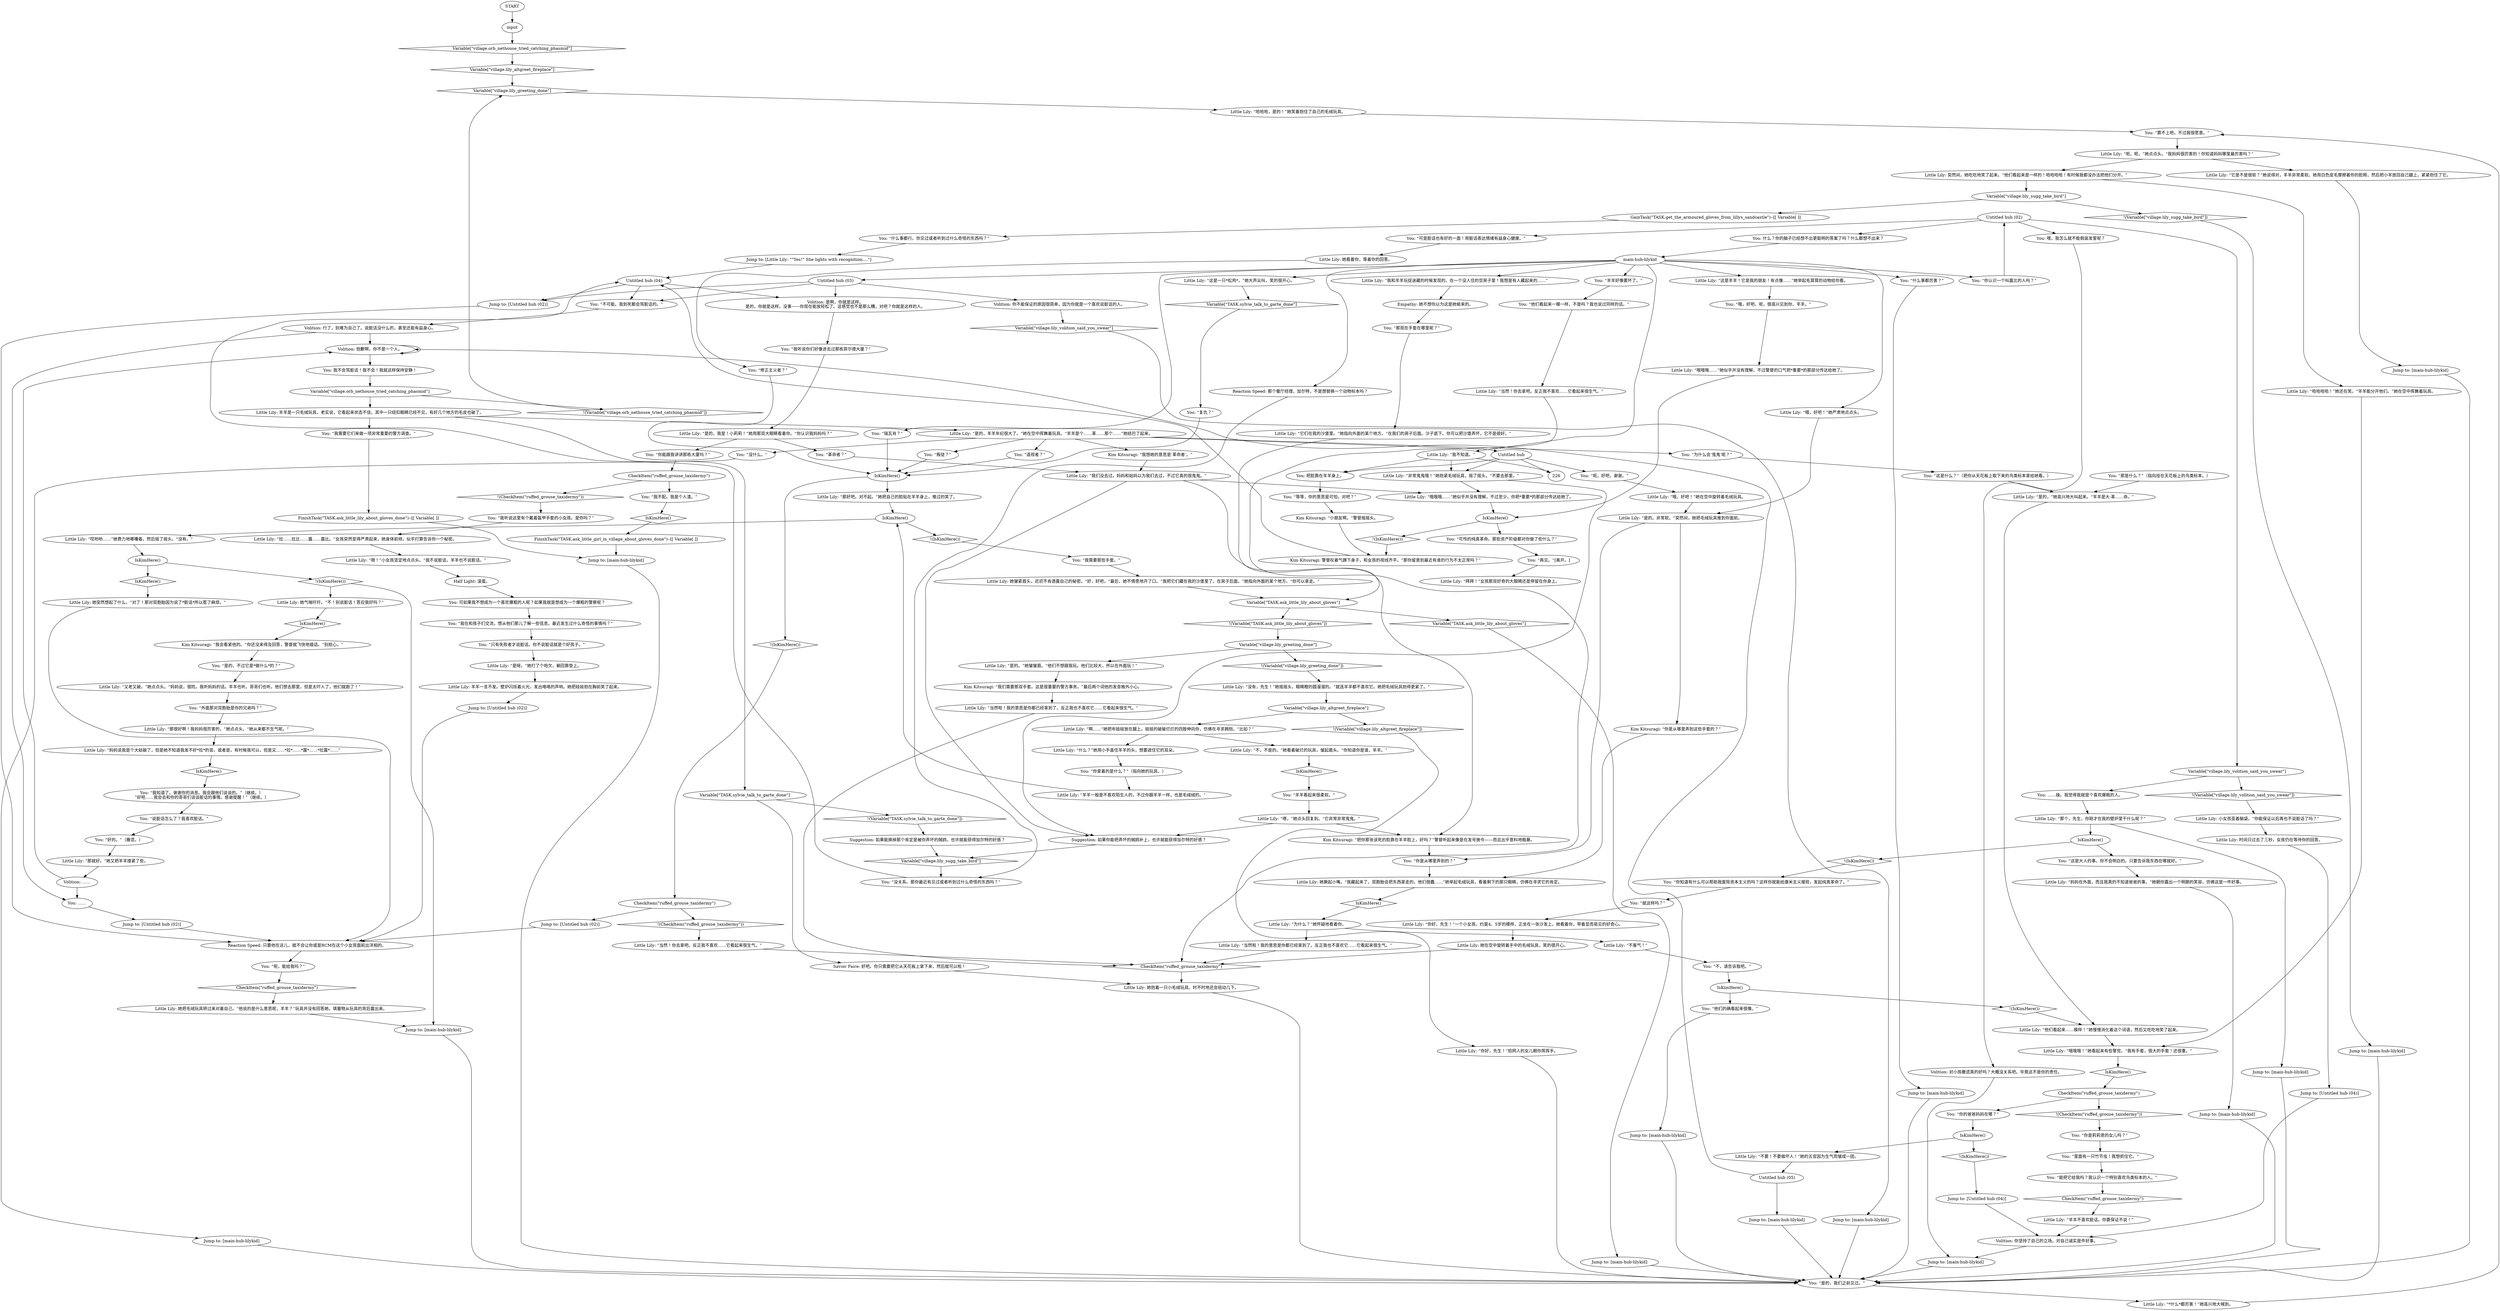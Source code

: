 # VILLAGE / LITTLE LILY
# One of Netpicker's kids not running around in the village, instead she sits on the sofa. You can exchange a few words with her.
# ==================================================
digraph G {
	  0 [label="START"];
	  1 [label="input"];
	  2 [label="Jump to: [Little Lily: \"\"Yes!\" She lights with recognition....\"]"];
	  3 [label="IsKimHere()"];
	  4 [label="IsKimHere()", shape=diamond];
	  5 [label="!(IsKimHere())", shape=diamond];
	  6 [label="Kim Kitsuragi: “我会看紧他的。”你还没来得及回答，警督就飞快地插话。“别担心。”"];
	  7 [label="Little Lily: “那就好。”她又把羊羊搂紧了些。"];
	  8 [label="You: ……"];
	  9 [label="Jump to: [Untitled hub (04)]"];
	  10 [label="Little Lily: “呃，呃，”她点点头。“我妈妈很厉害的！你知道妈妈哪里最厉害吗？”"];
	  11 [label="Suggestion: 如果能换掉那个肯定是被你弄坏的贼鸥，也许就能获得加尔特的好感？"];
	  12 [label="Jump to: [main-hub-lilykid]"];
	  13 [label="You: “叛徒？”"];
	  14 [label="You: “那现在手套在哪里呢？”"];
	  15 [label="Empathy: 她不想你以为这是她偷来的。"];
	  16 [label="You: “我需要那些手套。”"];
	  17 [label="Variable[\"TASK.ask_little_lily_about_gloves\"]"];
	  18 [label="Variable[\"TASK.ask_little_lily_about_gloves\"]", shape=diamond];
	  19 [label="!(Variable[\"TASK.ask_little_lily_about_gloves\"])", shape=diamond];
	  20 [label="Jump to: [main-hub-lilykid]"];
	  21 [label="You: “你认识一个叫露比的人吗？“"];
	  22 [label="Half Light: 滚蛋。"];
	  23 [label="Jump to: [Untitled hub (02)]"];
	  24 [label="You: “不可能。我到死都会骂脏话的。”"];
	  25 [label="You: 我不会骂脏话！我不会！我就这样保持安静！"];
	  26 [label="Little Lily: “拜拜！”女孩那双好奇的大眼睛还是停留在你身上。"];
	  27 [label="You: “那是什么？”（指向挂在天花板上的鸟类标本。）"];
	  28 [label="You: “什么事都厉害？”"];
	  29 [label="Little Lily: “它是不是很软？”她说得对，羊羊非常柔软。她用白色皮毛摩擦着你的脸颊，然后把小羊放回自己腿上，紧紧抱住了它。"];
	  30 [label="You: “等等，你的意思是可怕，对吧？”"];
	  31 [label="Little Lily: “哦哦哦……”她似乎并没有理解，不过至少，你把*重要*的那部分传达给她了。"];
	  32 [label="FinishTask(\"TASK.ask_little_lily_about_gloves_done\")--[[ Variable[ ]]"];
	  33 [label="Jump to: [main-hub-lilykid]"];
	  34 [label="Kim Kitsuragi: 警督叹着气蹲下身子，和女孩的视线齐平。“那你留意到最近有谁的行为不太正常吗？”"];
	  35 [label="Little Lily: 她突然想起了什么。“对了！那对双胞胎因为说了*脏话*所以惹了麻烦。”"];
	  36 [label="Untitled hub (04)"];
	  37 [label="Volition: 你坚持了自己的立场。对自己诚实是件好事。"];
	  38 [label="Untitled hub (05)"];
	  39 [label="Jump to: [main-hub-lilykid]"];
	  40 [label="You: “算不上吧，不过我很愿意。”"];
	  41 [label="You: “革命者？”"];
	  42 [label="You: “为什么会‘鬼鬼’呢？”"];
	  43 [label="Kim Kitsuragi: “把你那张该死的脸靠在羊羊脸上，好吗？”警督听起来像是在发号施令——而且出乎意料地粗暴。"];
	  44 [label="FinishTask(\"TASK.ask_little_girl_in_village_about_gloves_done\")--[[ Variable[ ]]"];
	  45 [label="Variable[\"village.lily_greeting_done\"]"];
	  46 [label="Variable[\"village.lily_greeting_done\"]", shape=diamond];
	  47 [label="!(Variable[\"village.lily_greeting_done\"])", shape=diamond];
	  48 [label="Little Lily: “是的。”她皱皱眉。“他们不想跟我玩。他们比较大，所以在外面玩！”"];
	  49 [label="Little Lily: “那很好啊！我妈妈很厉害的，”她点点头。“她从来都不生气呢。”"];
	  50 [label="Little Lily: “*什么*都厉害！”她高兴地大喊到。"];
	  51 [label="IsKimHere()"];
	  52 [label="IsKimHere()", shape=diamond];
	  53 [label="!(IsKimHere())", shape=diamond];
	  54 [label="You: “他们的确看起来很像。”"];
	  55 [label="Variable[\"village.lily_sugg_take_bird\"]"];
	  56 [label="Variable[\"village.lily_sugg_take_bird\"]", shape=diamond];
	  57 [label="!(Variable[\"village.lily_sugg_take_bird\"])", shape=diamond];
	  58 [label="GainTask(\"TASK.get_the_armoured_gloves_from_lillys_sandcastle\")--[[ Variable[ ]]"];
	  59 [label="Jump to: [main-hub-lilykid]"];
	  60 [label="You: “什么事都行。你见过或者听到过什么奇怪的东西吗？”"];
	  61 [label="Little Lily: “什么？”她用小手盖住羊羊的头，想要遮住它的耳朵。"];
	  62 [label="Little Lily: 她看着你，等着你的回答。"];
	  63 [label="Volition: 对小孩撒谎真的好吗？大概没关系吧。毕竟这不是你的责任。"];
	  64 [label="Volition: ……"];
	  65 [label="Jump to: [Untitled hub (02)]"];
	  66 [label="You: “呃，能给我吗？”"];
	  67 [label="Little Lily: “非常鬼鬼哦！”她抱紧毛绒玩具，摇了摇头。“不要去那里。”"];
	  68 [label="You: “这是什么？”（把你从天花板上取下来的鸟类标本拿给她看。）"];
	  69 [label="Reaction Speed: 那个餐厅经理，加尔特，不是想替换一个动物标本吗？"];
	  70 [label="Jump to: [main-hub-lilykid]"];
	  71 [label="Little Lily: “妈妈说我是个大姑娘了，但是她不知道我发不好*拉*的音。或者是，有时候我可以，但是又……*拉*……*露*……*拉露*……”"];
	  72 [label="Little Lily: “嗯！”小女孩坚定地点点头。“我不说脏话，羊羊也不说脏话。”"];
	  73 [label="Little Lily: “是呀。”她打了个哈欠，躺回靠垫上。"];
	  74 [label="Little Lily: “你好，先生！”一个小女孩，约莫4、5岁的模样，正坐在一张沙发上。她看着你，带着显而易见的好奇心。"];
	  75 [label="Little Lily: “没有，先生！”她摇摇头，眼睛瞪的圆溜溜的。“就连羊羊都不喜欢它。她把毛绒玩具抱得更紧了。”"];
	  76 [label="Little Lily: “是的，我是！小莉莉！”她用那双大眼睛看着你。“你认识我妈妈吗？”"];
	  77 [label="You: “里面有一只竹节虫！我想抓住它。”"];
	  78 [label="Jump to: [main-hub-lilykid]"];
	  79 [label="You: “外面那对双胞胎是你的兄弟吗？”"];
	  80 [label="Little Lily: “我不知道。”"];
	  81 [label="Little Lily: “又老又破。”她点点头。“妈妈说，很险。我听妈妈的话。羊羊也听。哥哥们也听。他们想去那里，但是太吓人了，他们就跑了！”"];
	  82 [label="CheckItem(\"ruffed_grouse_taxidermy\")"];
	  83 [label="CheckItem(\"ruffed_grouse_taxidermy\")", shape=diamond];
	  84 [label="!(CheckItem(\"ruffed_grouse_taxidermy\"))", shape=diamond];
	  85 [label="You: “我不配。我是个人渣。”"];
	  86 [label="Kim Kitsuragi: “你是从哪里弄到这些手套的？”"];
	  87 [label="CheckItem(\"ruffed_grouse_taxidermy\")"];
	  88 [label="CheckItem(\"ruffed_grouse_taxidermy\")", shape=diamond];
	  89 [label="!(CheckItem(\"ruffed_grouse_taxidermy\"))", shape=diamond];
	  90 [label="You: “你的爸爸妈妈在哪？”"];
	  91 [label="Untitled hub (03)"];
	  92 [label="Jump to: [Untitled hub (04)]"];
	  93 [label="Little Lily: 时间只过去了三秒，女孩仍在等待你的回答。"];
	  94 [label="You: “我听说你们好像进去过那栋菲尔德大厦？”"];
	  95 [label="Little Lily: “这是羊羊！它是我的朋友！有点像……”她举起毛茸茸的动物给你看。"];
	  96 [label="Little Lily: “羊羊一般是不喜欢陌生人的，不过你跟羊羊一样，也是毛绒绒的。”"];
	  97 [label="Little Lily: “哦哦哦……”她似乎并没有理解，不过警督的口气把*重要*的那部分传达给她了。"];
	  98 [label="Little Lily: “当然啦！我的意思是你都已经拿到了。反正我也不喜欢它……它看起来很生气。”"];
	  99 [label="Little Lily: “羊羊不喜欢脏话。你要保证不说！”"];
	  100 [label="You: “你拿着的是什么？”（指向她的玩具。）"];
	  101 [label="You: “羊羊好像要坏了。”"];
	  102 [label="Variable[\"TASK.sylvie_talk_to_garte_done\"]"];
	  103 [label="Variable[\"TASK.sylvie_talk_to_garte_done\"]", shape=diamond];
	  104 [label="!(Variable[\"TASK.sylvie_talk_to_garte_done\"])", shape=diamond];
	  105 [label="Savoir Faire: 好吧。你只需要把它从天花板上拿下来，然后就可以啦！"];
	  106 [label="You: “我听说这里有个戴着盔甲手套的小女孩。是你吗？”"];
	  107 [label="Little Lily: “我和羊羊玩捉迷藏的时候发现的。在一个没人住的空房子里！我想是有人藏起来的……”"];
	  108 [label="Little Lily: 她撅起小嘴。“我藏起来了。双胞胎会把东西拿走的。他们很蠢……”她举起毛绒玩具，看着剩下的那只眼睛，仿佛在寻求它的肯定。"];
	  109 [label="Little Lily: “它们在我的沙堡里。”她指向外面的某个地方。“在我们的房子后面。沙子底下。你可以把沙堡弄坏，它不是很好。”"];
	  110 [label="IsKimHere()"];
	  111 [label="IsKimHere()", shape=diamond];
	  112 [label="!(IsKimHere())", shape=diamond];
	  113 [label="You: “可怜的纯真革命。那些资产阶级都对你做了些什么？”"];
	  114 [label="Little Lily: 她气喘吁吁。“不！别说脏话！答应我好吗？”"];
	  115 [label="You: “好的。”（撒谎。）"];
	  116 [label="Volition: 是啊，你就是这样。\n是的，你就是这样。没事——你现在能放轻松了。这感觉也不是那么糟，对吧？你就是这样的人。"];
	  117 [label="Little Lily: “那个，先生，你刚才在我的壁炉里干什么呢？”"];
	  118 [label="Little Lily: “你好，先生！”拾网人的女儿朝你挥挥手。"];
	  119 [label="Little Lily: “哈哈哈，是的！”她笑着抱住了自己的毛绒玩具。"];
	  120 [label="Jump to: [main-hub-lilykid]"];
	  121 [label="Little Lily: “他们看起来……模样！”她慢慢消化着这个词语，然后又吃吃地笑了起来。"];
	  122 [label="Little Lily: “当然！你去拿吧。反正我不喜欢……它看起来很生气。”"];
	  123 [label="Little Lily: “当然！你去拿吧。反正我不喜欢……它看起来很生气。”"];
	  124 [label="You: “你是莉莉恩的女儿吗？”"];
	  125 [label="Little Lily: “哦，好吧！”她严肃地点点头。"];
	  126 [label="You: “能把它给我吗？我认识一个特别喜欢鸟类标本的人。”"];
	  127 [label="You: 把脸靠在羊羊身上。"];
	  128 [label="You: “你是从哪里弄到的？”"];
	  129 [label="You: “你知道有什么可以帮助我废除资本主义的吗？这样你就能给康米主义接班，发起纯真革命了。”"];
	  130 [label="Little Lily: “不，不是的。”她看着破烂的玩具，皱起眉头。“你知道你是谁，羊羊。”"];
	  131 [label="IsKimHere()"];
	  132 [label="IsKimHere()", shape=diamond];
	  133 [label="!(IsKimHere())", shape=diamond];
	  134 [label="Little Lily: “那好吧。对不起。”她把自己的脸贴在羊羊身上，难过的笑了。"];
	  135 [label="CheckItem(\"ruffed_grouse_taxidermy\")"];
	  136 [label="CheckItem(\"ruffed_grouse_taxidermy\")", shape=diamond];
	  137 [label="!(CheckItem(\"ruffed_grouse_taxidermy\"))", shape=diamond];
	  138 [label="Jump to: [Untitled hub (02)]"];
	  139 [label="Little Lily: 羊羊一言不发。壁炉闪烁着火光，发出咯咯的声响。她把娃娃抱在胸前笑了起来。"];
	  140 [label="You: 可如果我不想成为一个喜欢爆粗的人呢？如果我就是想成为一个爆粗的警察呢？"];
	  141 [label="Jump to: [main-hub-lilykid]"];
	  142 [label="IsKimHere()"];
	  143 [label="IsKimHere()", shape=diamond];
	  144 [label="!(IsKimHere())", shape=diamond];
	  145 [label="Little Lily: “哎哟哟……”她费力地嘟囔着。然后摇了摇头。“没有。”"];
	  146 [label="You: “就这样吗？”"];
	  147 [label="You: “可是脏话也有好的一面！用脏话表达情绪有益身心健康。”"];
	  148 [label="Volition: 你不能保证的原因很简单，因为你就是一个喜欢说脏话的人。"];
	  149 [label="You: “修正主义者？”"];
	  150 [label="You: “没什么。”"];
	  151 [label="IsKimHere()"];
	  152 [label="IsKimHere()", shape=diamond];
	  153 [label="!(IsKimHere())", shape=diamond];
	  154 [label="You: “这是大人的事。你不会明白的。只要告诉我东西在哪就好。”"];
	  155 [label="Little Lily: “当然啦！我的意思是你都已经拿到了。反正我也不喜欢它……它看起来很生气。”"];
	  156 [label="Little Lily: 她把毛绒玩具转过来对着自己。“他说的是什么意思呢，羊羊？”玩具并没有回答她。填塞物从玩具的背后露出来。"];
	  157 [label="You: “再见。”[离开。]"];
	  158 [label="Little Lily: “这是一只*松鸡*，”她大声尖叫，笑的很开心。"];
	  159 [label="Little Lily: “是的，”她高兴地大叫起来。“羊羊是大-革……命。”"];
	  160 [label="Little Lily: “我们没去过。妈妈和姑妈以为我们去过，不过它真的很鬼鬼。”"];
	  161 [label="Variable[\"village.lily_altgreet_fireplace\"]"];
	  162 [label="Variable[\"village.lily_altgreet_fireplace\"]", shape=diamond];
	  163 [label="!(Variable[\"village.lily_altgreet_fireplace\"])", shape=diamond];
	  164 [label="Little Lily: “啊……”她把布娃娃放在腿上。娃娃的破破烂烂的四肢伸向你，仿佛在寻求拥抱。“比如？”"];
	  165 [label="You: “只有失败者才说脏话。你不说脏话就是个好孩子。”"];
	  166 [label="You: 嘿，我怎么就不能假装发誓呢？"];
	  167 [label="Jump to: [Untitled hub (02)]"];
	  168 [label="Jump to: [main-hub-lilykid]"];
	  169 [label="Little Lily: 她抱着一只小毛绒玩具。时不时地还会扭动几下。"];
	  170 [label="Little Lily: 她在空中旋转着手中的毛绒玩具，笑的很开心。"];
	  171 [label="Little Lily: “哦，好吧！”她在空中旋转着毛绒玩具。"];
	  172 [label="Jump to: [main-hub-lilykid]"];
	  173 [label="Little Lily: “是的。非常软。”突然间，她把毛绒玩具推到你面前。"];
	  174 [label="Little Lily: “嗯，”她点头回复到。“它非常非常鬼鬼。”"];
	  175 [label="Kim Kitsuragi: “小朋友啊。”警督摇摇头。"];
	  176 [label="You: “我知道了。谢谢你的消息。我会跟他们谈谈的。”（继续。）\n“好吧……我会去和你的哥哥们谈谈脏话的事情。感谢提醒！”（继续。）"];
	  177 [label="Variable[\"village.lily_volition_said_you_swear\"]"];
	  178 [label="Variable[\"village.lily_volition_said_you_swear\"]", shape=diamond];
	  179 [label="!(Variable[\"village.lily_volition_said_you_swear\"])", shape=diamond];
	  180 [label="You: ……操。我觉得我就是个喜欢爆粗的人。"];
	  181 [label="Volition: 抱歉啊，你不是一个人。"];
	  182 [label="You: “我在和孩子们交流，想从他们那儿了解一些信息。最近发生过什么奇怪的事情吗？”"];
	  183 [label="You: “瑞瓦肖？”"];
	  184 [label="You: “遥视者？”"];
	  185 [label="Kim Kitsuragi: “我想她的意思是‘革命者’。”"];
	  186 [label="You: “羊羊看起来很柔软。”"];
	  187 [label="You: “我需要它们来做一项非常重要的警方调查。”"];
	  188 [label="Little Lily: “不客气！”"];
	  189 [label="You: “说脏话怎么了？我喜欢脏话。”"];
	  190 [label="You: 什么？你的脑子已经想不出更聪明的答案了吗？什么都想不出来？"];
	  191 [label="Little Lily: 小女孩歪着脑袋。“你能保证以后再也不说脏话了吗？”"];
	  192 [label="main-hub-lilykid"];
	  193 [label="You: “是的，我们之前见过。”"];
	  194 [label="You: “你能跟我讲讲那栋大厦吗？”"];
	  195 [label="Suggestion: 如果你能把弄坏的贼鸥补上，也许就能获得加尔特的好感？"];
	  196 [label="You: “复仇？”"];
	  197 [label="Untitled hub"];
	  198 [label="You: “没关系。那你最近有见过或者听到过什么奇怪的东西吗？”"];
	  199 [label="Jump to: [main-hub-lilykid]"];
	  200 [label="You: “不，请告诉我吧。”"];
	  201 [label="Little Lily: 突然间，她吃吃地笑了起来。“他们看起来是一样的！哈哈哈哈！有时候我都没办法把他们分开。”"];
	  202 [label="Kim Kitsuragi: “我们需要那双手套。这是很重要的警方事务。”最后两个词他的发音格外小心。"];
	  203 [label="Little Lily: “为什么？”她怀疑地看着你。"];
	  204 [label="Little Lily: 她皱紧眉头，迟迟不肯透露自己的秘密。“好，好吧，”最后，她不情愿地开了口。“我把它们藏在我的沙堡里了。在房子后面。”她指向外面的某个地方。“你可以拿走。”"];
	  205 [label="Little Lily: “妈妈在外面，而且我真的不知道爸爸的事。”她朝你露出一个明朗的笑容，仿佛这是一件好事。"];
	  206 [label="IsKimHere()"];
	  207 [label="IsKimHere()", shape=diamond];
	  208 [label="!(IsKimHere())", shape=diamond];
	  209 [label="Little Lily: “不要！不要做坏人！”她的五官因为生气而皱成一团。"];
	  210 [label="Volition: 行了，别难为自己了。说脏话没什么的，甚至还能有益身心。"];
	  211 [label="Variable[\"village.orb_nethouse_tried_catching_phasmid\"]"];
	  212 [label="Variable[\"village.orb_nethouse_tried_catching_phasmid\"]", shape=diamond];
	  213 [label="!(Variable[\"village.orb_nethouse_tried_catching_phasmid\"])", shape=diamond];
	  214 [label="Little Lily: 羊羊是一只毛绒玩具，老实说，它看起来状态不佳。其中一只纽扣眼睛已经不见，有好几个地方的毛皮也破了。"];
	  215 [label="You: “哦，好吧。呃，很高兴见到你，羊羊。”"];
	  216 [label="Little Lily: “是的，羊羊年纪很大了。”她在空中挥舞着玩具。“羊羊是个……革……那个……”她结巴了起来。"];
	  217 [label="You: “他们看起来一模一样，不是吗？我也说过同样的话。”"];
	  218 [label="Little Lily: “哈哈哈哈！”她还在笑。“羊羊能分开他们。”她在空中挥舞着玩具。"];
	  219 [label="Jump to: [main-hub-lilykid]"];
	  220 [label="Little Lily: “哦哦哦！”她看起来有些警觉。“我有手套，很大的手套！还很重。”"];
	  221 [label="Little Lily: “拉……拉比……露……露比。”女孩突然变得严肃起来，她身体前倾，似乎打算告诉你一个秘密。"];
	  222 [label="Untitled hub (02)"];
	  223 [label="Reaction Speed: 只要他在这儿，就不会让你或是RCM在这个小女孩面前出洋相的。"];
	  224 [label="You: “是的，不过它是*做什么*的？”"];
	  225 [label="You: “呃，好吧，谢谢。”"];
	  0 -> 1
	  1 -> 212
	  2 -> 36
	  3 -> 4
	  3 -> 5
	  4 -> 35
	  5 -> 114
	  5 -> 199
	  6 -> 224
	  7 -> 64
	  8 -> 65
	  9 -> 37
	  10 -> 201
	  10 -> 29
	  11 -> 56
	  12 -> 193
	  13 -> 131
	  14 -> 109
	  15 -> 14
	  16 -> 204
	  17 -> 18
	  17 -> 19
	  18 -> 33
	  19 -> 45
	  20 -> 193
	  21 -> 222
	  22 -> 140
	  23 -> 223
	  24 -> 210
	  25 -> 211
	  27 -> 159
	  28 -> 120
	  29 -> 12
	  30 -> 175
	  31 -> 110
	  32 -> 59
	  33 -> 193
	  34 -> 36
	  35 -> 223
	  36 -> 24
	  36 -> 116
	  36 -> 167
	  37 -> 168
	  38 -> 141
	  38 -> 181
	  39 -> 193
	  40 -> 10
	  41 -> 160
	  42 -> 68
	  43 -> 128
	  44 -> 59
	  45 -> 48
	  45 -> 47
	  46 -> 119
	  47 -> 75
	  48 -> 202
	  49 -> 71
	  50 -> 40
	  51 -> 53
	  51 -> 54
	  52 -> 186
	  53 -> 121
	  54 -> 219
	  55 -> 57
	  55 -> 58
	  56 -> 198
	  57 -> 70
	  58 -> 60
	  59 -> 193
	  60 -> 2
	  61 -> 100
	  62 -> 149
	  63 -> 168
	  64 -> 8
	  64 -> 181
	  65 -> 223
	  66 -> 136
	  67 -> 195
	  67 -> 31
	  68 -> 159
	  69 -> 198
	  70 -> 193
	  71 -> 111
	  72 -> 22
	  73 -> 139
	  74 -> 170
	  75 -> 161
	  76 -> 41
	  76 -> 194
	  77 -> 126
	  78 -> 193
	  79 -> 49
	  80 -> 226
	  80 -> 67
	  80 -> 127
	  81 -> 79
	  82 -> 84
	  82 -> 85
	  83 -> 169
	  84 -> 106
	  85 -> 132
	  86 -> 108
	  87 -> 89
	  87 -> 90
	  88 -> 99
	  89 -> 124
	  90 -> 206
	  91 -> 24
	  91 -> 116
	  91 -> 148
	  91 -> 167
	  92 -> 37
	  93 -> 9
	  94 -> 76
	  95 -> 215
	  96 -> 142
	  97 -> 110
	  98 -> 83
	  99 -> 37
	  100 -> 96
	  101 -> 217
	  102 -> 104
	  102 -> 105
	  103 -> 196
	  104 -> 11
	  105 -> 169
	  106 -> 221
	  107 -> 15
	  108 -> 143
	  109 -> 17
	  110 -> 112
	  110 -> 113
	  111 -> 176
	  112 -> 34
	  113 -> 157
	  114 -> 207
	  115 -> 7
	  116 -> 94
	  117 -> 78
	  117 -> 151
	  118 -> 193
	  119 -> 40
	  120 -> 193
	  121 -> 220
	  122 -> 83
	  123 -> 83
	  124 -> 77
	  125 -> 173
	  126 -> 88
	  127 -> 30
	  128 -> 108
	  129 -> 146
	  130 -> 52
	  131 -> 133
	  131 -> 134
	  132 -> 44
	  133 -> 135
	  134 -> 142
	  135 -> 137
	  135 -> 138
	  136 -> 156
	  137 -> 123
	  138 -> 223
	  139 -> 23
	  140 -> 182
	  141 -> 193
	  142 -> 144
	  142 -> 145
	  143 -> 203
	  144 -> 16
	  145 -> 3
	  146 -> 74
	  147 -> 62
	  148 -> 178
	  149 -> 131
	  150 -> 172
	  151 -> 153
	  151 -> 154
	  152 -> 87
	  153 -> 129
	  154 -> 205
	  155 -> 83
	  156 -> 199
	  157 -> 26
	  158 -> 103
	  159 -> 121
	  160 -> 43
	  160 -> 195
	  160 -> 31
	  161 -> 163
	  161 -> 164
	  162 -> 46
	  163 -> 118
	  164 -> 130
	  164 -> 61
	  165 -> 73
	  166 -> 63
	  167 -> 223
	  168 -> 193
	  169 -> 193
	  170 -> 83
	  171 -> 173
	  172 -> 193
	  173 -> 128
	  173 -> 86
	  174 -> 43
	  174 -> 195
	  175 -> 34
	  176 -> 189
	  177 -> 179
	  177 -> 180
	  178 -> 39
	  179 -> 191
	  180 -> 117
	  181 -> 25
	  181 -> 181
	  182 -> 165
	  183 -> 131
	  184 -> 131
	  185 -> 160
	  186 -> 174
	  187 -> 32
	  188 -> 200
	  189 -> 115
	  190 -> 192
	  191 -> 93
	  192 -> 69
	  192 -> 101
	  192 -> 107
	  192 -> 80
	  192 -> 21
	  192 -> 183
	  192 -> 91
	  192 -> 28
	  192 -> 125
	  192 -> 158
	  192 -> 95
	  193 -> 50
	  194 -> 82
	  195 -> 56
	  196 -> 131
	  197 -> 225
	  197 -> 226
	  197 -> 67
	  197 -> 127
	  198 -> 36
	  199 -> 193
	  200 -> 51
	  201 -> 218
	  201 -> 55
	  202 -> 98
	  203 -> 155
	  203 -> 188
	  204 -> 17
	  205 -> 20
	  206 -> 208
	  206 -> 209
	  207 -> 6
	  208 -> 92
	  209 -> 38
	  210 -> 8
	  210 -> 181
	  211 -> 213
	  211 -> 214
	  212 -> 162
	  213 -> 46
	  214 -> 216
	  214 -> 187
	  214 -> 102
	  215 -> 97
	  216 -> 197
	  216 -> 42
	  216 -> 13
	  216 -> 150
	  216 -> 184
	  216 -> 185
	  217 -> 122
	  218 -> 220
	  219 -> 193
	  220 -> 152
	  221 -> 72
	  222 -> 177
	  222 -> 147
	  222 -> 166
	  222 -> 190
	  223 -> 66
	  224 -> 81
	  225 -> 171
}

